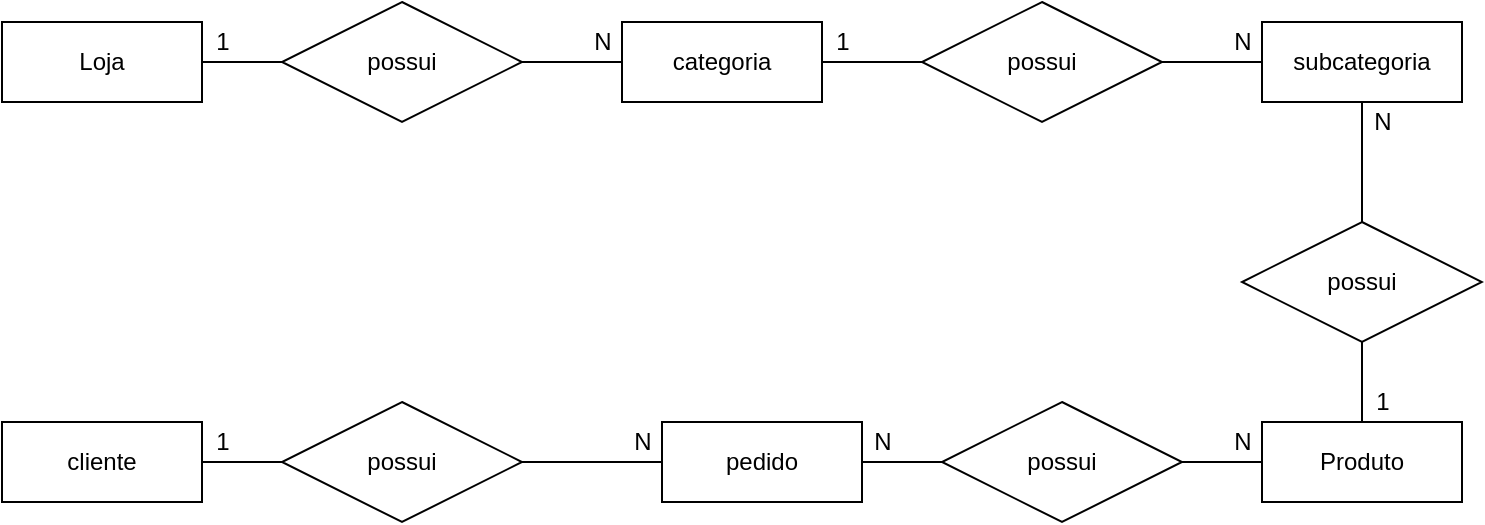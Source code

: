 <mxfile version="14.7.10" type="device" pages="2"><diagram id="8DaKWNdGAamxA3E_oUjG" name="Page-1"><mxGraphModel dx="1108" dy="1212" grid="1" gridSize="10" guides="1" tooltips="1" connect="1" arrows="1" fold="1" page="1" pageScale="1" pageWidth="827" pageHeight="1169" math="0" shadow="0"><root><mxCell id="SDKiKpkbWGd0yAljs5oe-0"/><mxCell id="SDKiKpkbWGd0yAljs5oe-1" parent="SDKiKpkbWGd0yAljs5oe-0"/><mxCell id="0iUARKE7c1XMRvC4PkVp-0" style="edgeStyle=orthogonalEdgeStyle;rounded=0;orthogonalLoop=1;jettySize=auto;html=1;exitX=0;exitY=0.5;exitDx=0;exitDy=0;endArrow=none;endFill=0;" edge="1" parent="SDKiKpkbWGd0yAljs5oe-1" source="0iUARKE7c1XMRvC4PkVp-1" target="0iUARKE7c1XMRvC4PkVp-11"><mxGeometry relative="1" as="geometry"/></mxCell><mxCell id="0iUARKE7c1XMRvC4PkVp-1" value="categoria" style="whiteSpace=wrap;html=1;align=center;labelBackgroundColor=none;fillColor=#ffffff;" vertex="1" parent="SDKiKpkbWGd0yAljs5oe-1"><mxGeometry x="380" y="400" width="100" height="40" as="geometry"/></mxCell><mxCell id="0iUARKE7c1XMRvC4PkVp-2" style="edgeStyle=orthogonalEdgeStyle;rounded=0;orthogonalLoop=1;jettySize=auto;html=1;exitX=0.5;exitY=1;exitDx=0;exitDy=0;endArrow=none;endFill=0;" edge="1" parent="SDKiKpkbWGd0yAljs5oe-1" source="0iUARKE7c1XMRvC4PkVp-3" target="0iUARKE7c1XMRvC4PkVp-17"><mxGeometry relative="1" as="geometry"/></mxCell><mxCell id="0iUARKE7c1XMRvC4PkVp-3" value="subcategoria" style="whiteSpace=wrap;html=1;align=center;labelBackgroundColor=none;fillColor=#ffffff;" vertex="1" parent="SDKiKpkbWGd0yAljs5oe-1"><mxGeometry x="700" y="400" width="100" height="40" as="geometry"/></mxCell><mxCell id="0iUARKE7c1XMRvC4PkVp-4" style="edgeStyle=orthogonalEdgeStyle;rounded=0;orthogonalLoop=1;jettySize=auto;html=1;exitX=0;exitY=0.5;exitDx=0;exitDy=0;endArrow=none;endFill=0;" edge="1" parent="SDKiKpkbWGd0yAljs5oe-1" source="0iUARKE7c1XMRvC4PkVp-6" target="0iUARKE7c1XMRvC4PkVp-1"><mxGeometry relative="1" as="geometry"/></mxCell><mxCell id="0iUARKE7c1XMRvC4PkVp-5" style="edgeStyle=orthogonalEdgeStyle;rounded=0;orthogonalLoop=1;jettySize=auto;html=1;exitX=1;exitY=0.5;exitDx=0;exitDy=0;endArrow=none;endFill=0;" edge="1" parent="SDKiKpkbWGd0yAljs5oe-1" source="0iUARKE7c1XMRvC4PkVp-6" target="0iUARKE7c1XMRvC4PkVp-3"><mxGeometry relative="1" as="geometry"/></mxCell><mxCell id="0iUARKE7c1XMRvC4PkVp-6" value="possui" style="shape=rhombus;perimeter=rhombusPerimeter;whiteSpace=wrap;html=1;align=center;labelBackgroundColor=none;fillColor=#ffffff;" vertex="1" parent="SDKiKpkbWGd0yAljs5oe-1"><mxGeometry x="530" y="390" width="120" height="60" as="geometry"/></mxCell><mxCell id="0iUARKE7c1XMRvC4PkVp-7" value="1" style="text;html=1;align=center;verticalAlign=middle;resizable=0;points=[];autosize=1;strokeColor=none;" vertex="1" parent="SDKiKpkbWGd0yAljs5oe-1"><mxGeometry x="480" y="400" width="20" height="20" as="geometry"/></mxCell><mxCell id="0iUARKE7c1XMRvC4PkVp-8" value="N" style="text;html=1;align=center;verticalAlign=middle;resizable=0;points=[];autosize=1;strokeColor=none;" vertex="1" parent="SDKiKpkbWGd0yAljs5oe-1"><mxGeometry x="680" y="400" width="20" height="20" as="geometry"/></mxCell><mxCell id="0iUARKE7c1XMRvC4PkVp-9" value="Loja" style="whiteSpace=wrap;html=1;align=center;labelBackgroundColor=none;fillColor=#ffffff;" vertex="1" parent="SDKiKpkbWGd0yAljs5oe-1"><mxGeometry x="70" y="400" width="100" height="40" as="geometry"/></mxCell><mxCell id="0iUARKE7c1XMRvC4PkVp-10" style="edgeStyle=orthogonalEdgeStyle;rounded=0;orthogonalLoop=1;jettySize=auto;html=1;exitX=0;exitY=0.5;exitDx=0;exitDy=0;endArrow=none;endFill=0;" edge="1" parent="SDKiKpkbWGd0yAljs5oe-1" source="0iUARKE7c1XMRvC4PkVp-11" target="0iUARKE7c1XMRvC4PkVp-9"><mxGeometry relative="1" as="geometry"/></mxCell><mxCell id="0iUARKE7c1XMRvC4PkVp-11" value="possui" style="shape=rhombus;perimeter=rhombusPerimeter;whiteSpace=wrap;html=1;align=center;labelBackgroundColor=none;fillColor=#ffffff;" vertex="1" parent="SDKiKpkbWGd0yAljs5oe-1"><mxGeometry x="210" y="390" width="120" height="60" as="geometry"/></mxCell><mxCell id="0iUARKE7c1XMRvC4PkVp-12" value="N" style="text;html=1;align=center;verticalAlign=middle;resizable=0;points=[];autosize=1;strokeColor=none;" vertex="1" parent="SDKiKpkbWGd0yAljs5oe-1"><mxGeometry x="360" y="400" width="20" height="20" as="geometry"/></mxCell><mxCell id="0iUARKE7c1XMRvC4PkVp-13" value="1" style="text;html=1;align=center;verticalAlign=middle;resizable=0;points=[];autosize=1;strokeColor=none;" vertex="1" parent="SDKiKpkbWGd0yAljs5oe-1"><mxGeometry x="170" y="400" width="20" height="20" as="geometry"/></mxCell><mxCell id="0iUARKE7c1XMRvC4PkVp-14" style="edgeStyle=orthogonalEdgeStyle;rounded=0;orthogonalLoop=1;jettySize=auto;html=1;exitX=0;exitY=0.5;exitDx=0;exitDy=0;endArrow=none;endFill=0;" edge="1" parent="SDKiKpkbWGd0yAljs5oe-1" source="0iUARKE7c1XMRvC4PkVp-15" target="0iUARKE7c1XMRvC4PkVp-21"><mxGeometry relative="1" as="geometry"/></mxCell><mxCell id="0iUARKE7c1XMRvC4PkVp-15" value="Produto" style="whiteSpace=wrap;html=1;align=center;labelBackgroundColor=none;fillColor=#ffffff;" vertex="1" parent="SDKiKpkbWGd0yAljs5oe-1"><mxGeometry x="700" y="600" width="100" height="40" as="geometry"/></mxCell><mxCell id="0iUARKE7c1XMRvC4PkVp-16" style="edgeStyle=orthogonalEdgeStyle;rounded=0;orthogonalLoop=1;jettySize=auto;html=1;exitX=0.5;exitY=1;exitDx=0;exitDy=0;endArrow=none;endFill=0;" edge="1" parent="SDKiKpkbWGd0yAljs5oe-1" source="0iUARKE7c1XMRvC4PkVp-17" target="0iUARKE7c1XMRvC4PkVp-15"><mxGeometry relative="1" as="geometry"/></mxCell><mxCell id="0iUARKE7c1XMRvC4PkVp-17" value="possui" style="shape=rhombus;perimeter=rhombusPerimeter;whiteSpace=wrap;html=1;align=center;labelBackgroundColor=none;fillColor=#ffffff;" vertex="1" parent="SDKiKpkbWGd0yAljs5oe-1"><mxGeometry x="690" y="500" width="120" height="60" as="geometry"/></mxCell><mxCell id="0iUARKE7c1XMRvC4PkVp-18" value="1" style="text;html=1;align=center;verticalAlign=middle;resizable=0;points=[];autosize=1;strokeColor=none;" vertex="1" parent="SDKiKpkbWGd0yAljs5oe-1"><mxGeometry x="750" y="580" width="20" height="20" as="geometry"/></mxCell><mxCell id="0iUARKE7c1XMRvC4PkVp-19" value="N" style="text;html=1;align=center;verticalAlign=middle;resizable=0;points=[];autosize=1;strokeColor=none;" vertex="1" parent="SDKiKpkbWGd0yAljs5oe-1"><mxGeometry x="750" y="440" width="20" height="20" as="geometry"/></mxCell><mxCell id="0iUARKE7c1XMRvC4PkVp-20" style="edgeStyle=orthogonalEdgeStyle;rounded=0;orthogonalLoop=1;jettySize=auto;html=1;exitX=0;exitY=0.5;exitDx=0;exitDy=0;endArrow=none;endFill=0;" edge="1" parent="SDKiKpkbWGd0yAljs5oe-1" source="0iUARKE7c1XMRvC4PkVp-21" target="0iUARKE7c1XMRvC4PkVp-22"><mxGeometry relative="1" as="geometry"/></mxCell><mxCell id="0iUARKE7c1XMRvC4PkVp-21" value="possui" style="shape=rhombus;perimeter=rhombusPerimeter;whiteSpace=wrap;html=1;align=center;labelBackgroundColor=none;fillColor=#ffffff;" vertex="1" parent="SDKiKpkbWGd0yAljs5oe-1"><mxGeometry x="540" y="590" width="120" height="60" as="geometry"/></mxCell><mxCell id="0iUARKE7c1XMRvC4PkVp-22" value="pedido" style="whiteSpace=wrap;html=1;align=center;labelBackgroundColor=none;fillColor=#ffffff;" vertex="1" parent="SDKiKpkbWGd0yAljs5oe-1"><mxGeometry x="400" y="600" width="100" height="40" as="geometry"/></mxCell><mxCell id="0iUARKE7c1XMRvC4PkVp-23" value="cliente" style="whiteSpace=wrap;html=1;align=center;labelBackgroundColor=none;fillColor=#ffffff;" vertex="1" parent="SDKiKpkbWGd0yAljs5oe-1"><mxGeometry x="70" y="600" width="100" height="40" as="geometry"/></mxCell><mxCell id="0iUARKE7c1XMRvC4PkVp-24" style="edgeStyle=orthogonalEdgeStyle;rounded=0;orthogonalLoop=1;jettySize=auto;html=1;exitX=0;exitY=0.5;exitDx=0;exitDy=0;endArrow=none;endFill=0;" edge="1" parent="SDKiKpkbWGd0yAljs5oe-1" source="0iUARKE7c1XMRvC4PkVp-26" target="0iUARKE7c1XMRvC4PkVp-23"><mxGeometry relative="1" as="geometry"/></mxCell><mxCell id="0iUARKE7c1XMRvC4PkVp-25" style="edgeStyle=orthogonalEdgeStyle;rounded=0;orthogonalLoop=1;jettySize=auto;html=1;exitX=1;exitY=0.5;exitDx=0;exitDy=0;endArrow=none;endFill=0;" edge="1" parent="SDKiKpkbWGd0yAljs5oe-1" source="0iUARKE7c1XMRvC4PkVp-26" target="0iUARKE7c1XMRvC4PkVp-22"><mxGeometry relative="1" as="geometry"/></mxCell><mxCell id="0iUARKE7c1XMRvC4PkVp-26" value="possui" style="shape=rhombus;perimeter=rhombusPerimeter;whiteSpace=wrap;html=1;align=center;labelBackgroundColor=none;fillColor=#ffffff;" vertex="1" parent="SDKiKpkbWGd0yAljs5oe-1"><mxGeometry x="210" y="590" width="120" height="60" as="geometry"/></mxCell><mxCell id="0iUARKE7c1XMRvC4PkVp-27" value="1" style="text;html=1;align=center;verticalAlign=middle;resizable=0;points=[];autosize=1;strokeColor=none;" vertex="1" parent="SDKiKpkbWGd0yAljs5oe-1"><mxGeometry x="170" y="600" width="20" height="20" as="geometry"/></mxCell><mxCell id="0iUARKE7c1XMRvC4PkVp-28" value="N" style="text;html=1;align=center;verticalAlign=middle;resizable=0;points=[];autosize=1;strokeColor=none;" vertex="1" parent="SDKiKpkbWGd0yAljs5oe-1"><mxGeometry x="380" y="600" width="20" height="20" as="geometry"/></mxCell><mxCell id="0iUARKE7c1XMRvC4PkVp-29" value="N" style="text;html=1;align=center;verticalAlign=middle;resizable=0;points=[];autosize=1;strokeColor=none;" vertex="1" parent="SDKiKpkbWGd0yAljs5oe-1"><mxGeometry x="500" y="600" width="20" height="20" as="geometry"/></mxCell><mxCell id="0iUARKE7c1XMRvC4PkVp-30" value="N" style="text;html=1;align=center;verticalAlign=middle;resizable=0;points=[];autosize=1;strokeColor=none;" vertex="1" parent="SDKiKpkbWGd0yAljs5oe-1"><mxGeometry x="680" y="600" width="20" height="20" as="geometry"/></mxCell></root></mxGraphModel></diagram><diagram id="jrJUEc4yjLOURGx4HZvX" name="Page-2"><mxGraphModel dx="1330" dy="1454" grid="1" gridSize="10" guides="1" tooltips="1" connect="1" arrows="1" fold="1" page="1" pageScale="1" pageWidth="827" pageHeight="1169" math="0" shadow="0"><root><mxCell id="7AivW07XEHJKMjzk0Zxw-0"/><mxCell id="7AivW07XEHJKMjzk0Zxw-1" parent="7AivW07XEHJKMjzk0Zxw-0"/><mxCell id="7AivW07XEHJKMjzk0Zxw-2" value="Lojas" style="shape=table;startSize=30;container=1;collapsible=1;childLayout=tableLayout;fixedRows=1;rowLines=0;fontStyle=1;align=center;resizeLast=1;" vertex="1" parent="7AivW07XEHJKMjzk0Zxw-1"><mxGeometry x="39" y="300" width="180" height="100" as="geometry"/></mxCell><mxCell id="7AivW07XEHJKMjzk0Zxw-3" value="" style="shape=partialRectangle;collapsible=0;dropTarget=0;pointerEvents=0;fillColor=none;top=0;left=0;bottom=1;right=0;points=[[0,0.5],[1,0.5]];portConstraint=eastwest;" vertex="1" parent="7AivW07XEHJKMjzk0Zxw-2"><mxGeometry y="30" width="180" height="30" as="geometry"/></mxCell><mxCell id="7AivW07XEHJKMjzk0Zxw-4" value="" style="shape=partialRectangle;connectable=0;fillColor=none;top=0;left=0;bottom=0;right=0;fontStyle=1;overflow=hidden;" vertex="1" parent="7AivW07XEHJKMjzk0Zxw-3"><mxGeometry width="30" height="30" as="geometry"/></mxCell><mxCell id="7AivW07XEHJKMjzk0Zxw-5" value="idLoja" style="shape=partialRectangle;connectable=0;fillColor=none;top=0;left=0;bottom=0;right=0;align=left;spacingLeft=6;fontStyle=5;overflow=hidden;" vertex="1" parent="7AivW07XEHJKMjzk0Zxw-3"><mxGeometry x="30" width="150" height="30" as="geometry"/></mxCell><mxCell id="7AivW07XEHJKMjzk0Zxw-6" value="" style="shape=partialRectangle;collapsible=0;dropTarget=0;pointerEvents=0;fillColor=none;top=0;left=0;bottom=0;right=0;points=[[0,0.5],[1,0.5]];portConstraint=eastwest;" vertex="1" parent="7AivW07XEHJKMjzk0Zxw-2"><mxGeometry y="60" width="180" height="30" as="geometry"/></mxCell><mxCell id="7AivW07XEHJKMjzk0Zxw-7" value="" style="shape=partialRectangle;connectable=0;fillColor=none;top=0;left=0;bottom=0;right=0;editable=1;overflow=hidden;" vertex="1" parent="7AivW07XEHJKMjzk0Zxw-6"><mxGeometry width="30" height="30" as="geometry"/></mxCell><mxCell id="7AivW07XEHJKMjzk0Zxw-8" value="Nome" style="shape=partialRectangle;connectable=0;fillColor=none;top=0;left=0;bottom=0;right=0;align=left;spacingLeft=6;overflow=hidden;" vertex="1" parent="7AivW07XEHJKMjzk0Zxw-6"><mxGeometry x="30" width="150" height="30" as="geometry"/></mxCell><mxCell id="7AivW07XEHJKMjzk0Zxw-9" value="Categorias" style="shape=table;startSize=30;container=1;collapsible=1;childLayout=tableLayout;fixedRows=1;rowLines=0;fontStyle=1;align=center;resizeLast=1;" vertex="1" parent="7AivW07XEHJKMjzk0Zxw-1"><mxGeometry x="309" y="300" width="180" height="130" as="geometry"/></mxCell><mxCell id="7AivW07XEHJKMjzk0Zxw-10" value="" style="shape=partialRectangle;collapsible=0;dropTarget=0;pointerEvents=0;fillColor=none;top=0;left=0;bottom=1;right=0;points=[[0,0.5],[1,0.5]];portConstraint=eastwest;" vertex="1" parent="7AivW07XEHJKMjzk0Zxw-9"><mxGeometry y="30" width="180" height="30" as="geometry"/></mxCell><mxCell id="7AivW07XEHJKMjzk0Zxw-11" value="PK" style="shape=partialRectangle;connectable=0;fillColor=none;top=0;left=0;bottom=0;right=0;fontStyle=1;overflow=hidden;" vertex="1" parent="7AivW07XEHJKMjzk0Zxw-10"><mxGeometry width="30" height="30" as="geometry"/></mxCell><mxCell id="7AivW07XEHJKMjzk0Zxw-12" value="idCategoria" style="shape=partialRectangle;connectable=0;fillColor=none;top=0;left=0;bottom=0;right=0;align=left;spacingLeft=6;fontStyle=5;overflow=hidden;" vertex="1" parent="7AivW07XEHJKMjzk0Zxw-10"><mxGeometry x="30" width="150" height="30" as="geometry"/></mxCell><mxCell id="7AivW07XEHJKMjzk0Zxw-13" value="" style="shape=partialRectangle;collapsible=0;dropTarget=0;pointerEvents=0;fillColor=none;top=0;left=0;bottom=1;right=0;points=[[0,0.5],[1,0.5]];portConstraint=eastwest;" vertex="1" parent="7AivW07XEHJKMjzk0Zxw-9"><mxGeometry y="60" width="180" height="30" as="geometry"/></mxCell><mxCell id="7AivW07XEHJKMjzk0Zxw-14" value="FK" style="shape=partialRectangle;connectable=0;fillColor=none;top=0;left=0;bottom=0;right=0;fontStyle=1;overflow=hidden;" vertex="1" parent="7AivW07XEHJKMjzk0Zxw-13"><mxGeometry width="30" height="30" as="geometry"/></mxCell><mxCell id="7AivW07XEHJKMjzk0Zxw-15" value="idLoja" style="shape=partialRectangle;connectable=0;fillColor=none;top=0;left=0;bottom=0;right=0;align=left;spacingLeft=6;fontStyle=5;overflow=hidden;" vertex="1" parent="7AivW07XEHJKMjzk0Zxw-13"><mxGeometry x="30" width="150" height="30" as="geometry"/></mxCell><mxCell id="7AivW07XEHJKMjzk0Zxw-16" value="" style="shape=partialRectangle;collapsible=0;dropTarget=0;pointerEvents=0;fillColor=none;top=0;left=0;bottom=0;right=0;points=[[0,0.5],[1,0.5]];portConstraint=eastwest;" vertex="1" parent="7AivW07XEHJKMjzk0Zxw-9"><mxGeometry y="90" width="180" height="30" as="geometry"/></mxCell><mxCell id="7AivW07XEHJKMjzk0Zxw-17" value="" style="shape=partialRectangle;connectable=0;fillColor=none;top=0;left=0;bottom=0;right=0;editable=1;overflow=hidden;" vertex="1" parent="7AivW07XEHJKMjzk0Zxw-16"><mxGeometry width="30" height="30" as="geometry"/></mxCell><mxCell id="7AivW07XEHJKMjzk0Zxw-18" value="Nome" style="shape=partialRectangle;connectable=0;fillColor=none;top=0;left=0;bottom=0;right=0;align=left;spacingLeft=6;overflow=hidden;" vertex="1" parent="7AivW07XEHJKMjzk0Zxw-16"><mxGeometry x="30" width="150" height="30" as="geometry"/></mxCell><mxCell id="7AivW07XEHJKMjzk0Zxw-19" value="Subcategorias" style="shape=table;startSize=30;container=1;collapsible=1;childLayout=tableLayout;fixedRows=1;rowLines=0;fontStyle=1;align=center;resizeLast=1;" vertex="1" parent="7AivW07XEHJKMjzk0Zxw-1"><mxGeometry x="579" y="300" width="180" height="130" as="geometry"/></mxCell><mxCell id="7AivW07XEHJKMjzk0Zxw-20" value="" style="shape=partialRectangle;collapsible=0;dropTarget=0;pointerEvents=0;fillColor=none;top=0;left=0;bottom=1;right=0;points=[[0,0.5],[1,0.5]];portConstraint=eastwest;" vertex="1" parent="7AivW07XEHJKMjzk0Zxw-19"><mxGeometry y="30" width="180" height="30" as="geometry"/></mxCell><mxCell id="7AivW07XEHJKMjzk0Zxw-21" value="PK" style="shape=partialRectangle;connectable=0;fillColor=none;top=0;left=0;bottom=0;right=0;fontStyle=1;overflow=hidden;" vertex="1" parent="7AivW07XEHJKMjzk0Zxw-20"><mxGeometry width="30" height="30" as="geometry"/></mxCell><mxCell id="7AivW07XEHJKMjzk0Zxw-22" value="idSubcategoria" style="shape=partialRectangle;connectable=0;fillColor=none;top=0;left=0;bottom=0;right=0;align=left;spacingLeft=6;fontStyle=5;overflow=hidden;" vertex="1" parent="7AivW07XEHJKMjzk0Zxw-20"><mxGeometry x="30" width="150" height="30" as="geometry"/></mxCell><mxCell id="7AivW07XEHJKMjzk0Zxw-23" value="" style="shape=partialRectangle;collapsible=0;dropTarget=0;pointerEvents=0;fillColor=none;top=0;left=0;bottom=1;right=0;points=[[0,0.5],[1,0.5]];portConstraint=eastwest;" vertex="1" parent="7AivW07XEHJKMjzk0Zxw-19"><mxGeometry y="60" width="180" height="30" as="geometry"/></mxCell><mxCell id="7AivW07XEHJKMjzk0Zxw-24" value="FK" style="shape=partialRectangle;connectable=0;fillColor=none;top=0;left=0;bottom=0;right=0;fontStyle=1;overflow=hidden;" vertex="1" parent="7AivW07XEHJKMjzk0Zxw-23"><mxGeometry width="30" height="30" as="geometry"/></mxCell><mxCell id="7AivW07XEHJKMjzk0Zxw-25" value="idCategoria" style="shape=partialRectangle;connectable=0;fillColor=none;top=0;left=0;bottom=0;right=0;align=left;spacingLeft=6;fontStyle=5;overflow=hidden;" vertex="1" parent="7AivW07XEHJKMjzk0Zxw-23"><mxGeometry x="30" width="150" height="30" as="geometry"/></mxCell><mxCell id="7AivW07XEHJKMjzk0Zxw-26" value="" style="shape=partialRectangle;collapsible=0;dropTarget=0;pointerEvents=0;fillColor=none;top=0;left=0;bottom=0;right=0;points=[[0,0.5],[1,0.5]];portConstraint=eastwest;" vertex="1" parent="7AivW07XEHJKMjzk0Zxw-19"><mxGeometry y="90" width="180" height="30" as="geometry"/></mxCell><mxCell id="7AivW07XEHJKMjzk0Zxw-27" value="" style="shape=partialRectangle;connectable=0;fillColor=none;top=0;left=0;bottom=0;right=0;editable=1;overflow=hidden;" vertex="1" parent="7AivW07XEHJKMjzk0Zxw-26"><mxGeometry width="30" height="30" as="geometry"/></mxCell><mxCell id="7AivW07XEHJKMjzk0Zxw-28" value="Nome" style="shape=partialRectangle;connectable=0;fillColor=none;top=0;left=0;bottom=0;right=0;align=left;spacingLeft=6;overflow=hidden;" vertex="1" parent="7AivW07XEHJKMjzk0Zxw-26"><mxGeometry x="30" width="150" height="30" as="geometry"/></mxCell><mxCell id="7AivW07XEHJKMjzk0Zxw-29" value="PedidosProdutos" style="shape=table;startSize=30;container=1;collapsible=1;childLayout=tableLayout;fixedRows=1;rowLines=0;fontStyle=1;align=center;resizeLast=1;" vertex="1" parent="7AivW07XEHJKMjzk0Zxw-1"><mxGeometry x="309" y="465" width="180" height="100" as="geometry"/></mxCell><mxCell id="7AivW07XEHJKMjzk0Zxw-30" value="" style="shape=partialRectangle;collapsible=0;dropTarget=0;pointerEvents=0;fillColor=none;top=0;left=0;bottom=1;right=0;points=[[0,0.5],[1,0.5]];portConstraint=eastwest;" vertex="1" parent="7AivW07XEHJKMjzk0Zxw-29"><mxGeometry y="30" width="180" height="30" as="geometry"/></mxCell><mxCell id="7AivW07XEHJKMjzk0Zxw-31" value="FK" style="shape=partialRectangle;connectable=0;fillColor=none;top=0;left=0;bottom=0;right=0;fontStyle=1;overflow=hidden;" vertex="1" parent="7AivW07XEHJKMjzk0Zxw-30"><mxGeometry width="30" height="30" as="geometry"/></mxCell><mxCell id="7AivW07XEHJKMjzk0Zxw-32" value="idPedido" style="shape=partialRectangle;connectable=0;fillColor=none;top=0;left=0;bottom=0;right=0;align=left;spacingLeft=6;fontStyle=5;overflow=hidden;" vertex="1" parent="7AivW07XEHJKMjzk0Zxw-30"><mxGeometry x="30" width="150" height="30" as="geometry"/></mxCell><mxCell id="7AivW07XEHJKMjzk0Zxw-33" value="" style="shape=partialRectangle;collapsible=0;dropTarget=0;pointerEvents=0;fillColor=none;top=0;left=0;bottom=1;right=0;points=[[0,0.5],[1,0.5]];portConstraint=eastwest;" vertex="1" parent="7AivW07XEHJKMjzk0Zxw-29"><mxGeometry y="60" width="180" height="30" as="geometry"/></mxCell><mxCell id="7AivW07XEHJKMjzk0Zxw-34" value="FK" style="shape=partialRectangle;connectable=0;fillColor=none;top=0;left=0;bottom=0;right=0;fontStyle=1;overflow=hidden;" vertex="1" parent="7AivW07XEHJKMjzk0Zxw-33"><mxGeometry width="30" height="30" as="geometry"/></mxCell><mxCell id="7AivW07XEHJKMjzk0Zxw-35" value="idProduto" style="shape=partialRectangle;connectable=0;fillColor=none;top=0;left=0;bottom=0;right=0;align=left;spacingLeft=6;fontStyle=5;overflow=hidden;" vertex="1" parent="7AivW07XEHJKMjzk0Zxw-33"><mxGeometry x="30" width="150" height="30" as="geometry"/></mxCell><mxCell id="7AivW07XEHJKMjzk0Zxw-36" value="Clientes" style="shape=table;startSize=30;container=1;collapsible=1;childLayout=tableLayout;fixedRows=1;rowLines=0;fontStyle=1;align=center;resizeLast=1;" vertex="1" parent="7AivW07XEHJKMjzk0Zxw-1"><mxGeometry x="39" y="700" width="180" height="100" as="geometry"/></mxCell><mxCell id="7AivW07XEHJKMjzk0Zxw-37" value="" style="shape=partialRectangle;collapsible=0;dropTarget=0;pointerEvents=0;fillColor=none;top=0;left=0;bottom=1;right=0;points=[[0,0.5],[1,0.5]];portConstraint=eastwest;" vertex="1" parent="7AivW07XEHJKMjzk0Zxw-36"><mxGeometry y="30" width="180" height="30" as="geometry"/></mxCell><mxCell id="7AivW07XEHJKMjzk0Zxw-38" value="PK" style="shape=partialRectangle;connectable=0;fillColor=none;top=0;left=0;bottom=0;right=0;fontStyle=1;overflow=hidden;" vertex="1" parent="7AivW07XEHJKMjzk0Zxw-37"><mxGeometry width="30" height="30" as="geometry"/></mxCell><mxCell id="7AivW07XEHJKMjzk0Zxw-39" value="idCliente" style="shape=partialRectangle;connectable=0;fillColor=none;top=0;left=0;bottom=0;right=0;align=left;spacingLeft=6;fontStyle=5;overflow=hidden;" vertex="1" parent="7AivW07XEHJKMjzk0Zxw-37"><mxGeometry x="30" width="150" height="30" as="geometry"/></mxCell><mxCell id="7AivW07XEHJKMjzk0Zxw-40" value="" style="shape=partialRectangle;collapsible=0;dropTarget=0;pointerEvents=0;fillColor=none;top=0;left=0;bottom=0;right=0;points=[[0,0.5],[1,0.5]];portConstraint=eastwest;" vertex="1" parent="7AivW07XEHJKMjzk0Zxw-36"><mxGeometry y="60" width="180" height="30" as="geometry"/></mxCell><mxCell id="7AivW07XEHJKMjzk0Zxw-41" value="" style="shape=partialRectangle;connectable=0;fillColor=none;top=0;left=0;bottom=0;right=0;editable=1;overflow=hidden;" vertex="1" parent="7AivW07XEHJKMjzk0Zxw-40"><mxGeometry width="30" height="30" as="geometry"/></mxCell><mxCell id="7AivW07XEHJKMjzk0Zxw-42" value="Nome" style="shape=partialRectangle;connectable=0;fillColor=none;top=0;left=0;bottom=0;right=0;align=left;spacingLeft=6;overflow=hidden;" vertex="1" parent="7AivW07XEHJKMjzk0Zxw-40"><mxGeometry x="30" width="150" height="30" as="geometry"/></mxCell><mxCell id="7AivW07XEHJKMjzk0Zxw-43" value="Produtos" style="shape=table;startSize=30;container=1;collapsible=1;childLayout=tableLayout;fixedRows=1;rowLines=0;fontStyle=1;align=center;resizeLast=1;" vertex="1" parent="7AivW07XEHJKMjzk0Zxw-1"><mxGeometry x="579" y="465" width="180" height="160" as="geometry"/></mxCell><mxCell id="7AivW07XEHJKMjzk0Zxw-44" value="" style="shape=partialRectangle;collapsible=0;dropTarget=0;pointerEvents=0;fillColor=none;top=0;left=0;bottom=1;right=0;points=[[0,0.5],[1,0.5]];portConstraint=eastwest;" vertex="1" parent="7AivW07XEHJKMjzk0Zxw-43"><mxGeometry y="30" width="180" height="30" as="geometry"/></mxCell><mxCell id="7AivW07XEHJKMjzk0Zxw-45" value="PK" style="shape=partialRectangle;connectable=0;fillColor=none;top=0;left=0;bottom=0;right=0;fontStyle=1;overflow=hidden;" vertex="1" parent="7AivW07XEHJKMjzk0Zxw-44"><mxGeometry width="30" height="30" as="geometry"/></mxCell><mxCell id="7AivW07XEHJKMjzk0Zxw-46" value="Produtos" style="shape=partialRectangle;connectable=0;fillColor=none;top=0;left=0;bottom=0;right=0;align=left;spacingLeft=6;fontStyle=5;overflow=hidden;" vertex="1" parent="7AivW07XEHJKMjzk0Zxw-44"><mxGeometry x="30" width="150" height="30" as="geometry"/></mxCell><mxCell id="7AivW07XEHJKMjzk0Zxw-47" value="" style="shape=partialRectangle;collapsible=0;dropTarget=0;pointerEvents=0;fillColor=none;top=0;left=0;bottom=1;right=0;points=[[0,0.5],[1,0.5]];portConstraint=eastwest;" vertex="1" parent="7AivW07XEHJKMjzk0Zxw-43"><mxGeometry y="60" width="180" height="30" as="geometry"/></mxCell><mxCell id="7AivW07XEHJKMjzk0Zxw-48" value="FK" style="shape=partialRectangle;connectable=0;fillColor=none;top=0;left=0;bottom=0;right=0;fontStyle=1;overflow=hidden;" vertex="1" parent="7AivW07XEHJKMjzk0Zxw-47"><mxGeometry width="30" height="30" as="geometry"/></mxCell><mxCell id="7AivW07XEHJKMjzk0Zxw-49" value="idSubcategoria" style="shape=partialRectangle;connectable=0;fillColor=none;top=0;left=0;bottom=0;right=0;align=left;spacingLeft=6;fontStyle=5;overflow=hidden;" vertex="1" parent="7AivW07XEHJKMjzk0Zxw-47"><mxGeometry x="30" width="150" height="30" as="geometry"/></mxCell><mxCell id="7AivW07XEHJKMjzk0Zxw-50" value="" style="shape=partialRectangle;collapsible=0;dropTarget=0;pointerEvents=0;fillColor=none;top=0;left=0;bottom=0;right=0;points=[[0,0.5],[1,0.5]];portConstraint=eastwest;" vertex="1" parent="7AivW07XEHJKMjzk0Zxw-43"><mxGeometry y="90" width="180" height="30" as="geometry"/></mxCell><mxCell id="7AivW07XEHJKMjzk0Zxw-51" value="" style="shape=partialRectangle;connectable=0;fillColor=none;top=0;left=0;bottom=0;right=0;editable=1;overflow=hidden;" vertex="1" parent="7AivW07XEHJKMjzk0Zxw-50"><mxGeometry width="30" height="30" as="geometry"/></mxCell><mxCell id="7AivW07XEHJKMjzk0Zxw-52" value="Titulo" style="shape=partialRectangle;connectable=0;fillColor=none;top=0;left=0;bottom=0;right=0;align=left;spacingLeft=6;overflow=hidden;" vertex="1" parent="7AivW07XEHJKMjzk0Zxw-50"><mxGeometry x="30" width="150" height="30" as="geometry"/></mxCell><mxCell id="7AivW07XEHJKMjzk0Zxw-53" value="" style="shape=partialRectangle;collapsible=0;dropTarget=0;pointerEvents=0;fillColor=none;top=0;left=0;bottom=0;right=0;points=[[0,0.5],[1,0.5]];portConstraint=eastwest;" vertex="1" parent="7AivW07XEHJKMjzk0Zxw-43"><mxGeometry y="120" width="180" height="30" as="geometry"/></mxCell><mxCell id="7AivW07XEHJKMjzk0Zxw-54" value="" style="shape=partialRectangle;connectable=0;fillColor=none;top=0;left=0;bottom=0;right=0;editable=1;overflow=hidden;" vertex="1" parent="7AivW07XEHJKMjzk0Zxw-53"><mxGeometry width="30" height="30" as="geometry"/></mxCell><mxCell id="7AivW07XEHJKMjzk0Zxw-55" value="Valor" style="shape=partialRectangle;connectable=0;fillColor=none;top=0;left=0;bottom=0;right=0;align=left;spacingLeft=6;overflow=hidden;" vertex="1" parent="7AivW07XEHJKMjzk0Zxw-53"><mxGeometry x="30" width="150" height="30" as="geometry"/></mxCell><mxCell id="7AivW07XEHJKMjzk0Zxw-56" value="" style="edgeStyle=entityRelationEdgeStyle;fontSize=12;html=1;endArrow=ERoneToMany;" edge="1" parent="7AivW07XEHJKMjzk0Zxw-1" source="7AivW07XEHJKMjzk0Zxw-3" target="7AivW07XEHJKMjzk0Zxw-13"><mxGeometry width="100" height="100" relative="1" as="geometry"><mxPoint x="349" y="460" as="sourcePoint"/><mxPoint x="99" y="540" as="targetPoint"/></mxGeometry></mxCell><mxCell id="7AivW07XEHJKMjzk0Zxw-57" value="" style="edgeStyle=entityRelationEdgeStyle;fontSize=12;html=1;endArrow=ERoneToMany;" edge="1" parent="7AivW07XEHJKMjzk0Zxw-1" source="7AivW07XEHJKMjzk0Zxw-10" target="7AivW07XEHJKMjzk0Zxw-23"><mxGeometry width="100" height="100" relative="1" as="geometry"><mxPoint x="389" y="460" as="sourcePoint"/><mxPoint x="489" y="360" as="targetPoint"/></mxGeometry></mxCell><mxCell id="7AivW07XEHJKMjzk0Zxw-58" value="" style="edgeStyle=entityRelationEdgeStyle;fontSize=12;html=1;endArrow=ERoneToMany;" edge="1" parent="7AivW07XEHJKMjzk0Zxw-1" source="7AivW07XEHJKMjzk0Zxw-20" target="7AivW07XEHJKMjzk0Zxw-47"><mxGeometry width="100" height="100" relative="1" as="geometry"><mxPoint x="389" y="460" as="sourcePoint"/><mxPoint x="789" y="390" as="targetPoint"/></mxGeometry></mxCell><mxCell id="7AivW07XEHJKMjzk0Zxw-59" value="" style="edgeStyle=entityRelationEdgeStyle;fontSize=12;html=1;endArrow=ERoneToMany;" edge="1" parent="7AivW07XEHJKMjzk0Zxw-1" source="7AivW07XEHJKMjzk0Zxw-44" target="7AivW07XEHJKMjzk0Zxw-33"><mxGeometry width="100" height="100" relative="1" as="geometry"><mxPoint x="539" y="490" as="sourcePoint"/><mxPoint x="489" y="360" as="targetPoint"/></mxGeometry></mxCell><mxCell id="7AivW07XEHJKMjzk0Zxw-60" value="Pedidos" style="shape=table;startSize=30;container=1;collapsible=1;childLayout=tableLayout;fixedRows=1;rowLines=0;fontStyle=1;align=center;resizeLast=1;" vertex="1" parent="7AivW07XEHJKMjzk0Zxw-1"><mxGeometry x="39" y="465" width="180" height="190" as="geometry"/></mxCell><mxCell id="7AivW07XEHJKMjzk0Zxw-61" value="" style="shape=partialRectangle;collapsible=0;dropTarget=0;pointerEvents=0;fillColor=none;top=0;left=0;bottom=1;right=0;points=[[0,0.5],[1,0.5]];portConstraint=eastwest;" vertex="1" parent="7AivW07XEHJKMjzk0Zxw-60"><mxGeometry y="30" width="180" height="30" as="geometry"/></mxCell><mxCell id="7AivW07XEHJKMjzk0Zxw-62" value="PK" style="shape=partialRectangle;connectable=0;fillColor=none;top=0;left=0;bottom=0;right=0;fontStyle=1;overflow=hidden;" vertex="1" parent="7AivW07XEHJKMjzk0Zxw-61"><mxGeometry width="30" height="30" as="geometry"/></mxCell><mxCell id="7AivW07XEHJKMjzk0Zxw-63" value="idPedido" style="shape=partialRectangle;connectable=0;fillColor=none;top=0;left=0;bottom=0;right=0;align=left;spacingLeft=6;fontStyle=5;overflow=hidden;" vertex="1" parent="7AivW07XEHJKMjzk0Zxw-61"><mxGeometry x="30" width="150" height="30" as="geometry"/></mxCell><mxCell id="7AivW07XEHJKMjzk0Zxw-64" value="" style="shape=partialRectangle;collapsible=0;dropTarget=0;pointerEvents=0;fillColor=none;top=0;left=0;bottom=1;right=0;points=[[0,0.5],[1,0.5]];portConstraint=eastwest;" vertex="1" parent="7AivW07XEHJKMjzk0Zxw-60"><mxGeometry y="60" width="180" height="30" as="geometry"/></mxCell><mxCell id="7AivW07XEHJKMjzk0Zxw-65" value="PK" style="shape=partialRectangle;connectable=0;fillColor=none;top=0;left=0;bottom=0;right=0;fontStyle=1;overflow=hidden;" vertex="1" parent="7AivW07XEHJKMjzk0Zxw-64"><mxGeometry width="30" height="30" as="geometry"/></mxCell><mxCell id="7AivW07XEHJKMjzk0Zxw-66" value="idCliente" style="shape=partialRectangle;connectable=0;fillColor=none;top=0;left=0;bottom=0;right=0;align=left;spacingLeft=6;fontStyle=5;overflow=hidden;" vertex="1" parent="7AivW07XEHJKMjzk0Zxw-64"><mxGeometry x="30" width="150" height="30" as="geometry"/></mxCell><mxCell id="7AivW07XEHJKMjzk0Zxw-67" value="" style="shape=partialRectangle;collapsible=0;dropTarget=0;pointerEvents=0;fillColor=none;top=0;left=0;bottom=0;right=0;points=[[0,0.5],[1,0.5]];portConstraint=eastwest;" vertex="1" parent="7AivW07XEHJKMjzk0Zxw-60"><mxGeometry y="90" width="180" height="30" as="geometry"/></mxCell><mxCell id="7AivW07XEHJKMjzk0Zxw-68" value="" style="shape=partialRectangle;connectable=0;fillColor=none;top=0;left=0;bottom=0;right=0;editable=1;overflow=hidden;" vertex="1" parent="7AivW07XEHJKMjzk0Zxw-67"><mxGeometry width="30" height="30" as="geometry"/></mxCell><mxCell id="7AivW07XEHJKMjzk0Zxw-69" value="Row 1" style="shape=partialRectangle;connectable=0;fillColor=none;top=0;left=0;bottom=0;right=0;align=left;spacingLeft=6;overflow=hidden;" vertex="1" parent="7AivW07XEHJKMjzk0Zxw-67"><mxGeometry x="30" width="150" height="30" as="geometry"/></mxCell><mxCell id="7AivW07XEHJKMjzk0Zxw-70" value="" style="shape=partialRectangle;collapsible=0;dropTarget=0;pointerEvents=0;fillColor=none;top=0;left=0;bottom=0;right=0;points=[[0,0.5],[1,0.5]];portConstraint=eastwest;" vertex="1" parent="7AivW07XEHJKMjzk0Zxw-60"><mxGeometry y="120" width="180" height="30" as="geometry"/></mxCell><mxCell id="7AivW07XEHJKMjzk0Zxw-71" value="" style="shape=partialRectangle;connectable=0;fillColor=none;top=0;left=0;bottom=0;right=0;editable=1;overflow=hidden;" vertex="1" parent="7AivW07XEHJKMjzk0Zxw-70"><mxGeometry width="30" height="30" as="geometry"/></mxCell><mxCell id="7AivW07XEHJKMjzk0Zxw-72" value="Row 2" style="shape=partialRectangle;connectable=0;fillColor=none;top=0;left=0;bottom=0;right=0;align=left;spacingLeft=6;overflow=hidden;" vertex="1" parent="7AivW07XEHJKMjzk0Zxw-70"><mxGeometry x="30" width="150" height="30" as="geometry"/></mxCell><mxCell id="7AivW07XEHJKMjzk0Zxw-73" value="" style="shape=partialRectangle;collapsible=0;dropTarget=0;pointerEvents=0;fillColor=none;top=0;left=0;bottom=0;right=0;points=[[0,0.5],[1,0.5]];portConstraint=eastwest;" vertex="1" parent="7AivW07XEHJKMjzk0Zxw-60"><mxGeometry y="150" width="180" height="30" as="geometry"/></mxCell><mxCell id="7AivW07XEHJKMjzk0Zxw-74" value="" style="shape=partialRectangle;connectable=0;fillColor=none;top=0;left=0;bottom=0;right=0;editable=1;overflow=hidden;" vertex="1" parent="7AivW07XEHJKMjzk0Zxw-73"><mxGeometry width="30" height="30" as="geometry"/></mxCell><mxCell id="7AivW07XEHJKMjzk0Zxw-75" value="Row 3" style="shape=partialRectangle;connectable=0;fillColor=none;top=0;left=0;bottom=0;right=0;align=left;spacingLeft=6;overflow=hidden;" vertex="1" parent="7AivW07XEHJKMjzk0Zxw-73"><mxGeometry x="30" width="150" height="30" as="geometry"/></mxCell><mxCell id="7AivW07XEHJKMjzk0Zxw-76" value="" style="edgeStyle=entityRelationEdgeStyle;fontSize=12;html=1;endArrow=ERoneToMany;" edge="1" parent="7AivW07XEHJKMjzk0Zxw-1" source="7AivW07XEHJKMjzk0Zxw-61" target="7AivW07XEHJKMjzk0Zxw-30"><mxGeometry width="100" height="100" relative="1" as="geometry"><mxPoint x="379" y="450" as="sourcePoint"/><mxPoint x="479" y="350" as="targetPoint"/></mxGeometry></mxCell><mxCell id="7AivW07XEHJKMjzk0Zxw-77" value="" style="edgeStyle=entityRelationEdgeStyle;fontSize=12;html=1;endArrow=ERoneToMany;" edge="1" parent="7AivW07XEHJKMjzk0Zxw-1" source="7AivW07XEHJKMjzk0Zxw-37" target="7AivW07XEHJKMjzk0Zxw-64"><mxGeometry width="100" height="100" relative="1" as="geometry"><mxPoint x="-61" y="490" as="sourcePoint"/><mxPoint x="-21" y="644" as="targetPoint"/></mxGeometry></mxCell></root></mxGraphModel></diagram></mxfile>